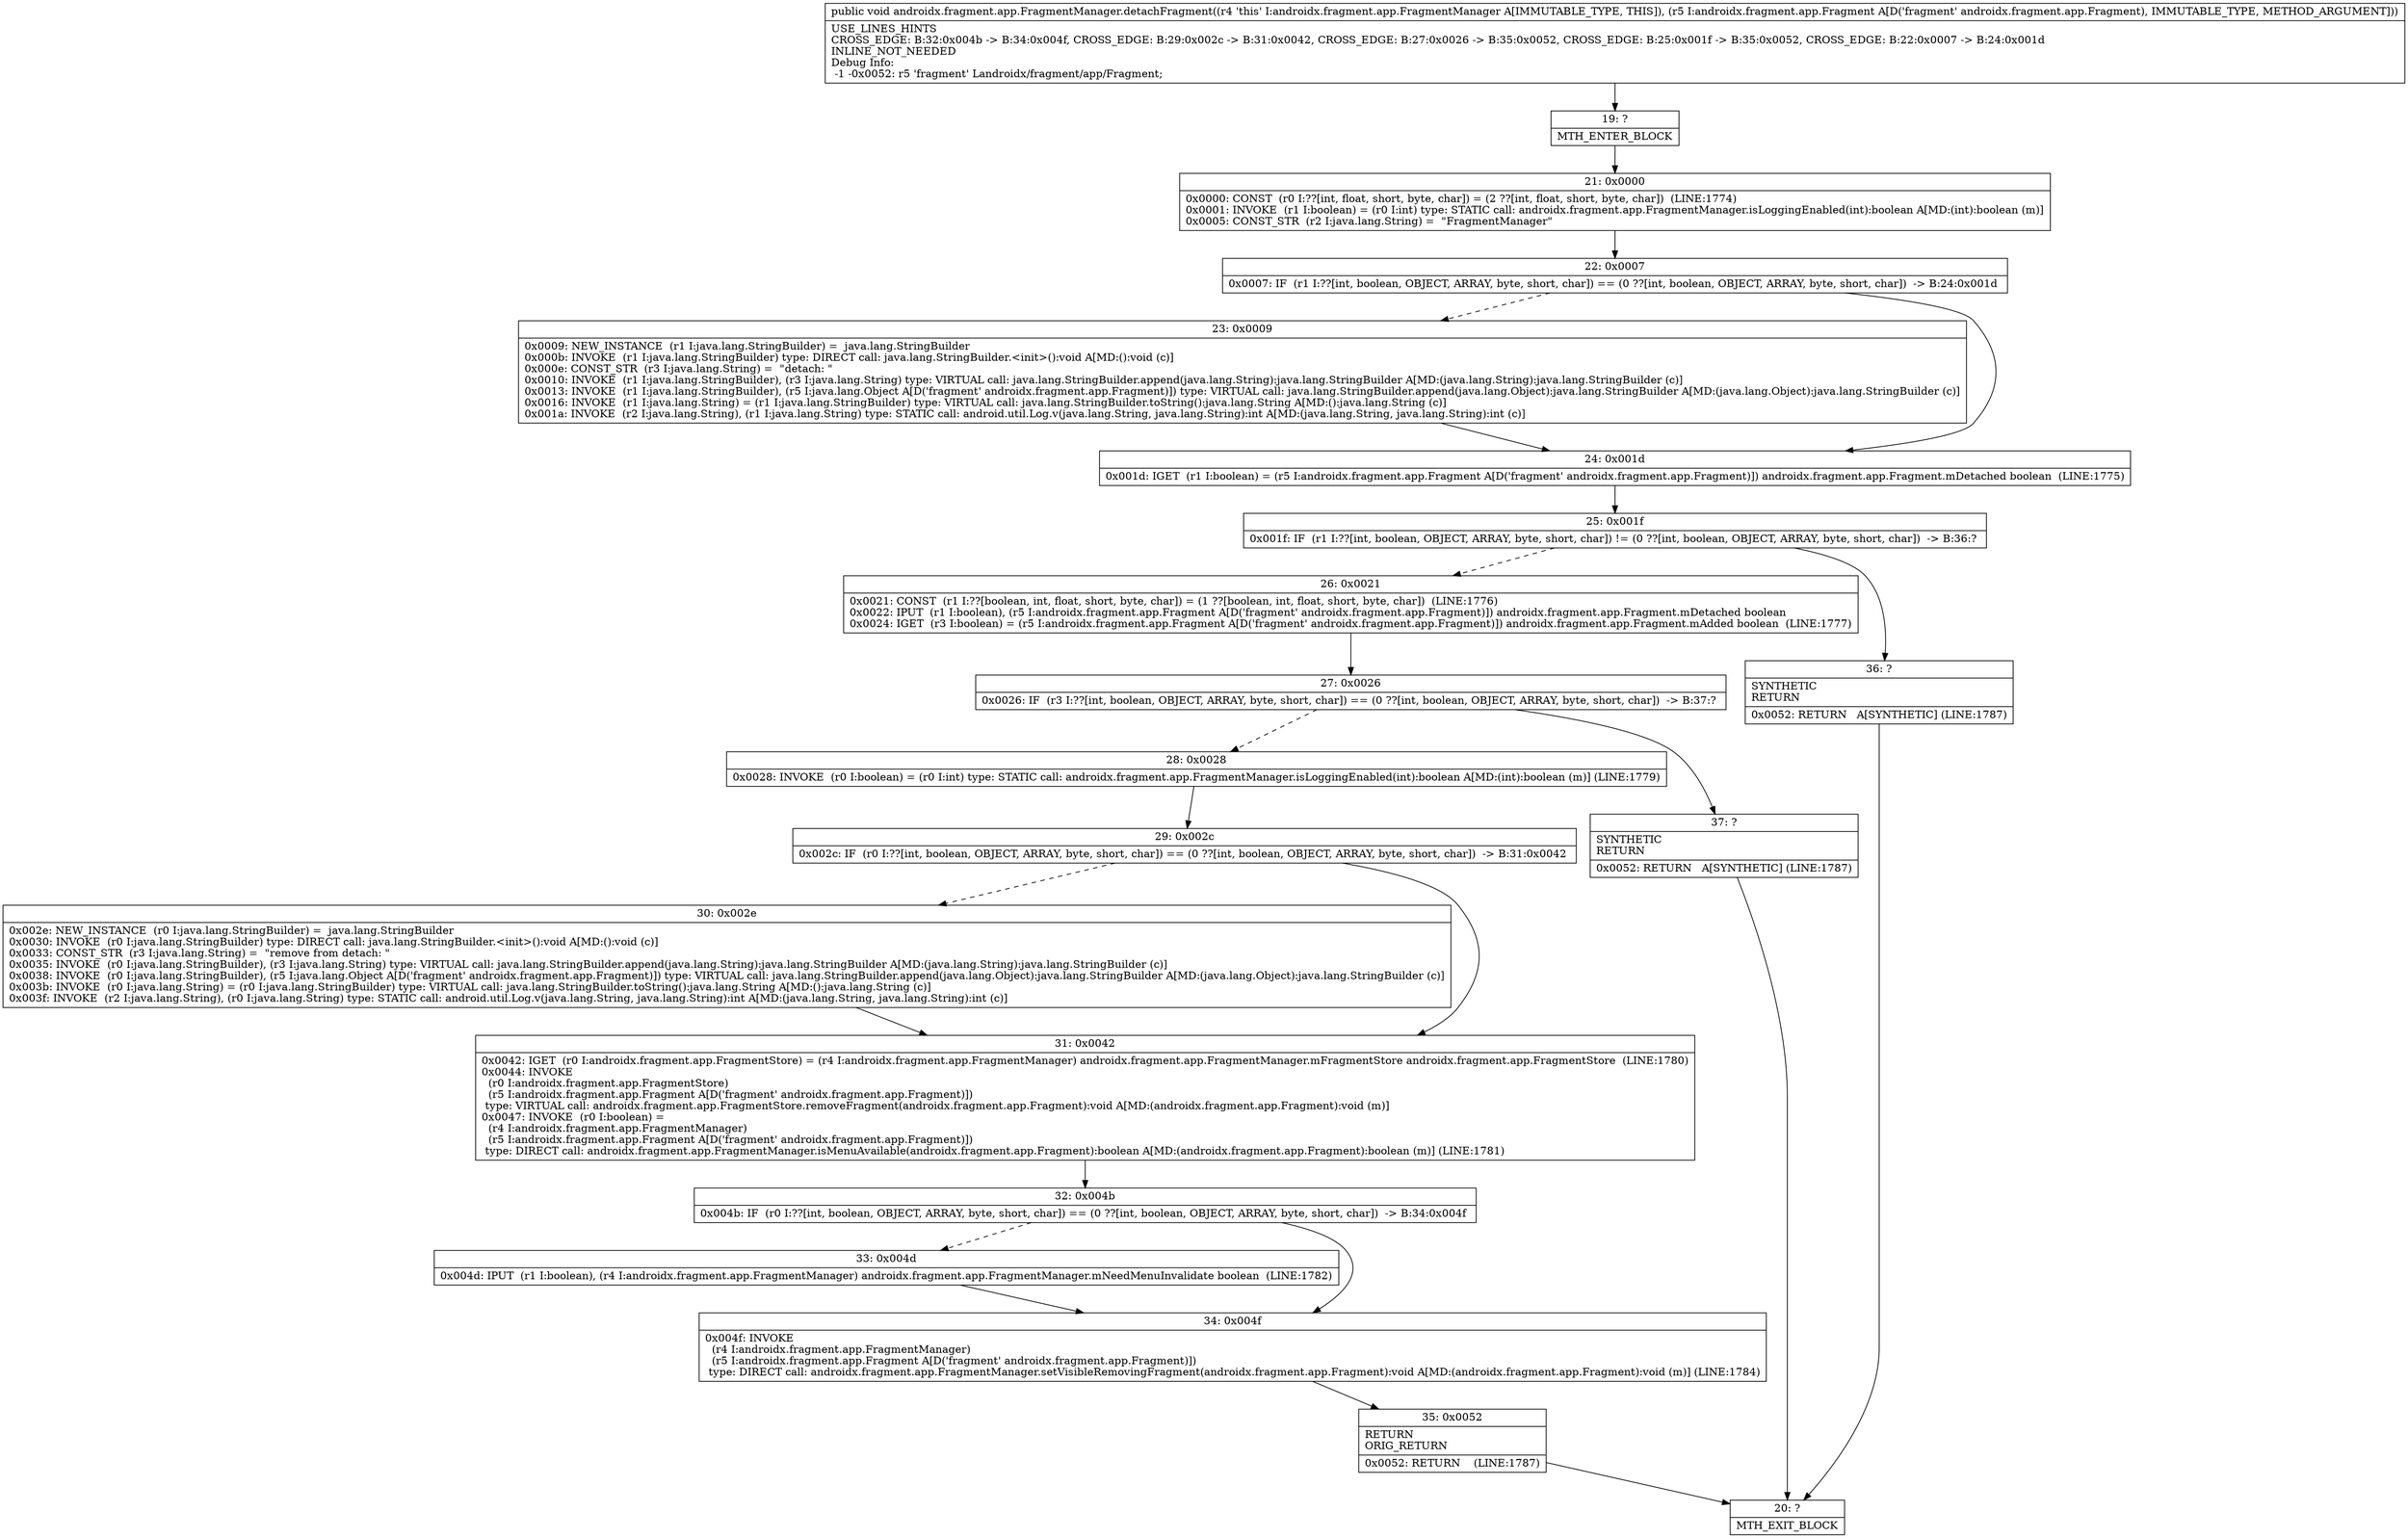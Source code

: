digraph "CFG forandroidx.fragment.app.FragmentManager.detachFragment(Landroidx\/fragment\/app\/Fragment;)V" {
Node_19 [shape=record,label="{19\:\ ?|MTH_ENTER_BLOCK\l}"];
Node_21 [shape=record,label="{21\:\ 0x0000|0x0000: CONST  (r0 I:??[int, float, short, byte, char]) = (2 ??[int, float, short, byte, char])  (LINE:1774)\l0x0001: INVOKE  (r1 I:boolean) = (r0 I:int) type: STATIC call: androidx.fragment.app.FragmentManager.isLoggingEnabled(int):boolean A[MD:(int):boolean (m)]\l0x0005: CONST_STR  (r2 I:java.lang.String) =  \"FragmentManager\" \l}"];
Node_22 [shape=record,label="{22\:\ 0x0007|0x0007: IF  (r1 I:??[int, boolean, OBJECT, ARRAY, byte, short, char]) == (0 ??[int, boolean, OBJECT, ARRAY, byte, short, char])  \-\> B:24:0x001d \l}"];
Node_23 [shape=record,label="{23\:\ 0x0009|0x0009: NEW_INSTANCE  (r1 I:java.lang.StringBuilder) =  java.lang.StringBuilder \l0x000b: INVOKE  (r1 I:java.lang.StringBuilder) type: DIRECT call: java.lang.StringBuilder.\<init\>():void A[MD:():void (c)]\l0x000e: CONST_STR  (r3 I:java.lang.String) =  \"detach: \" \l0x0010: INVOKE  (r1 I:java.lang.StringBuilder), (r3 I:java.lang.String) type: VIRTUAL call: java.lang.StringBuilder.append(java.lang.String):java.lang.StringBuilder A[MD:(java.lang.String):java.lang.StringBuilder (c)]\l0x0013: INVOKE  (r1 I:java.lang.StringBuilder), (r5 I:java.lang.Object A[D('fragment' androidx.fragment.app.Fragment)]) type: VIRTUAL call: java.lang.StringBuilder.append(java.lang.Object):java.lang.StringBuilder A[MD:(java.lang.Object):java.lang.StringBuilder (c)]\l0x0016: INVOKE  (r1 I:java.lang.String) = (r1 I:java.lang.StringBuilder) type: VIRTUAL call: java.lang.StringBuilder.toString():java.lang.String A[MD:():java.lang.String (c)]\l0x001a: INVOKE  (r2 I:java.lang.String), (r1 I:java.lang.String) type: STATIC call: android.util.Log.v(java.lang.String, java.lang.String):int A[MD:(java.lang.String, java.lang.String):int (c)]\l}"];
Node_24 [shape=record,label="{24\:\ 0x001d|0x001d: IGET  (r1 I:boolean) = (r5 I:androidx.fragment.app.Fragment A[D('fragment' androidx.fragment.app.Fragment)]) androidx.fragment.app.Fragment.mDetached boolean  (LINE:1775)\l}"];
Node_25 [shape=record,label="{25\:\ 0x001f|0x001f: IF  (r1 I:??[int, boolean, OBJECT, ARRAY, byte, short, char]) != (0 ??[int, boolean, OBJECT, ARRAY, byte, short, char])  \-\> B:36:? \l}"];
Node_26 [shape=record,label="{26\:\ 0x0021|0x0021: CONST  (r1 I:??[boolean, int, float, short, byte, char]) = (1 ??[boolean, int, float, short, byte, char])  (LINE:1776)\l0x0022: IPUT  (r1 I:boolean), (r5 I:androidx.fragment.app.Fragment A[D('fragment' androidx.fragment.app.Fragment)]) androidx.fragment.app.Fragment.mDetached boolean \l0x0024: IGET  (r3 I:boolean) = (r5 I:androidx.fragment.app.Fragment A[D('fragment' androidx.fragment.app.Fragment)]) androidx.fragment.app.Fragment.mAdded boolean  (LINE:1777)\l}"];
Node_27 [shape=record,label="{27\:\ 0x0026|0x0026: IF  (r3 I:??[int, boolean, OBJECT, ARRAY, byte, short, char]) == (0 ??[int, boolean, OBJECT, ARRAY, byte, short, char])  \-\> B:37:? \l}"];
Node_28 [shape=record,label="{28\:\ 0x0028|0x0028: INVOKE  (r0 I:boolean) = (r0 I:int) type: STATIC call: androidx.fragment.app.FragmentManager.isLoggingEnabled(int):boolean A[MD:(int):boolean (m)] (LINE:1779)\l}"];
Node_29 [shape=record,label="{29\:\ 0x002c|0x002c: IF  (r0 I:??[int, boolean, OBJECT, ARRAY, byte, short, char]) == (0 ??[int, boolean, OBJECT, ARRAY, byte, short, char])  \-\> B:31:0x0042 \l}"];
Node_30 [shape=record,label="{30\:\ 0x002e|0x002e: NEW_INSTANCE  (r0 I:java.lang.StringBuilder) =  java.lang.StringBuilder \l0x0030: INVOKE  (r0 I:java.lang.StringBuilder) type: DIRECT call: java.lang.StringBuilder.\<init\>():void A[MD:():void (c)]\l0x0033: CONST_STR  (r3 I:java.lang.String) =  \"remove from detach: \" \l0x0035: INVOKE  (r0 I:java.lang.StringBuilder), (r3 I:java.lang.String) type: VIRTUAL call: java.lang.StringBuilder.append(java.lang.String):java.lang.StringBuilder A[MD:(java.lang.String):java.lang.StringBuilder (c)]\l0x0038: INVOKE  (r0 I:java.lang.StringBuilder), (r5 I:java.lang.Object A[D('fragment' androidx.fragment.app.Fragment)]) type: VIRTUAL call: java.lang.StringBuilder.append(java.lang.Object):java.lang.StringBuilder A[MD:(java.lang.Object):java.lang.StringBuilder (c)]\l0x003b: INVOKE  (r0 I:java.lang.String) = (r0 I:java.lang.StringBuilder) type: VIRTUAL call: java.lang.StringBuilder.toString():java.lang.String A[MD:():java.lang.String (c)]\l0x003f: INVOKE  (r2 I:java.lang.String), (r0 I:java.lang.String) type: STATIC call: android.util.Log.v(java.lang.String, java.lang.String):int A[MD:(java.lang.String, java.lang.String):int (c)]\l}"];
Node_31 [shape=record,label="{31\:\ 0x0042|0x0042: IGET  (r0 I:androidx.fragment.app.FragmentStore) = (r4 I:androidx.fragment.app.FragmentManager) androidx.fragment.app.FragmentManager.mFragmentStore androidx.fragment.app.FragmentStore  (LINE:1780)\l0x0044: INVOKE  \l  (r0 I:androidx.fragment.app.FragmentStore)\l  (r5 I:androidx.fragment.app.Fragment A[D('fragment' androidx.fragment.app.Fragment)])\l type: VIRTUAL call: androidx.fragment.app.FragmentStore.removeFragment(androidx.fragment.app.Fragment):void A[MD:(androidx.fragment.app.Fragment):void (m)]\l0x0047: INVOKE  (r0 I:boolean) = \l  (r4 I:androidx.fragment.app.FragmentManager)\l  (r5 I:androidx.fragment.app.Fragment A[D('fragment' androidx.fragment.app.Fragment)])\l type: DIRECT call: androidx.fragment.app.FragmentManager.isMenuAvailable(androidx.fragment.app.Fragment):boolean A[MD:(androidx.fragment.app.Fragment):boolean (m)] (LINE:1781)\l}"];
Node_32 [shape=record,label="{32\:\ 0x004b|0x004b: IF  (r0 I:??[int, boolean, OBJECT, ARRAY, byte, short, char]) == (0 ??[int, boolean, OBJECT, ARRAY, byte, short, char])  \-\> B:34:0x004f \l}"];
Node_33 [shape=record,label="{33\:\ 0x004d|0x004d: IPUT  (r1 I:boolean), (r4 I:androidx.fragment.app.FragmentManager) androidx.fragment.app.FragmentManager.mNeedMenuInvalidate boolean  (LINE:1782)\l}"];
Node_34 [shape=record,label="{34\:\ 0x004f|0x004f: INVOKE  \l  (r4 I:androidx.fragment.app.FragmentManager)\l  (r5 I:androidx.fragment.app.Fragment A[D('fragment' androidx.fragment.app.Fragment)])\l type: DIRECT call: androidx.fragment.app.FragmentManager.setVisibleRemovingFragment(androidx.fragment.app.Fragment):void A[MD:(androidx.fragment.app.Fragment):void (m)] (LINE:1784)\l}"];
Node_35 [shape=record,label="{35\:\ 0x0052|RETURN\lORIG_RETURN\l|0x0052: RETURN    (LINE:1787)\l}"];
Node_20 [shape=record,label="{20\:\ ?|MTH_EXIT_BLOCK\l}"];
Node_37 [shape=record,label="{37\:\ ?|SYNTHETIC\lRETURN\l|0x0052: RETURN   A[SYNTHETIC] (LINE:1787)\l}"];
Node_36 [shape=record,label="{36\:\ ?|SYNTHETIC\lRETURN\l|0x0052: RETURN   A[SYNTHETIC] (LINE:1787)\l}"];
MethodNode[shape=record,label="{public void androidx.fragment.app.FragmentManager.detachFragment((r4 'this' I:androidx.fragment.app.FragmentManager A[IMMUTABLE_TYPE, THIS]), (r5 I:androidx.fragment.app.Fragment A[D('fragment' androidx.fragment.app.Fragment), IMMUTABLE_TYPE, METHOD_ARGUMENT]))  | USE_LINES_HINTS\lCROSS_EDGE: B:32:0x004b \-\> B:34:0x004f, CROSS_EDGE: B:29:0x002c \-\> B:31:0x0042, CROSS_EDGE: B:27:0x0026 \-\> B:35:0x0052, CROSS_EDGE: B:25:0x001f \-\> B:35:0x0052, CROSS_EDGE: B:22:0x0007 \-\> B:24:0x001d\lINLINE_NOT_NEEDED\lDebug Info:\l  \-1 \-0x0052: r5 'fragment' Landroidx\/fragment\/app\/Fragment;\l}"];
MethodNode -> Node_19;Node_19 -> Node_21;
Node_21 -> Node_22;
Node_22 -> Node_23[style=dashed];
Node_22 -> Node_24;
Node_23 -> Node_24;
Node_24 -> Node_25;
Node_25 -> Node_26[style=dashed];
Node_25 -> Node_36;
Node_26 -> Node_27;
Node_27 -> Node_28[style=dashed];
Node_27 -> Node_37;
Node_28 -> Node_29;
Node_29 -> Node_30[style=dashed];
Node_29 -> Node_31;
Node_30 -> Node_31;
Node_31 -> Node_32;
Node_32 -> Node_33[style=dashed];
Node_32 -> Node_34;
Node_33 -> Node_34;
Node_34 -> Node_35;
Node_35 -> Node_20;
Node_37 -> Node_20;
Node_36 -> Node_20;
}

